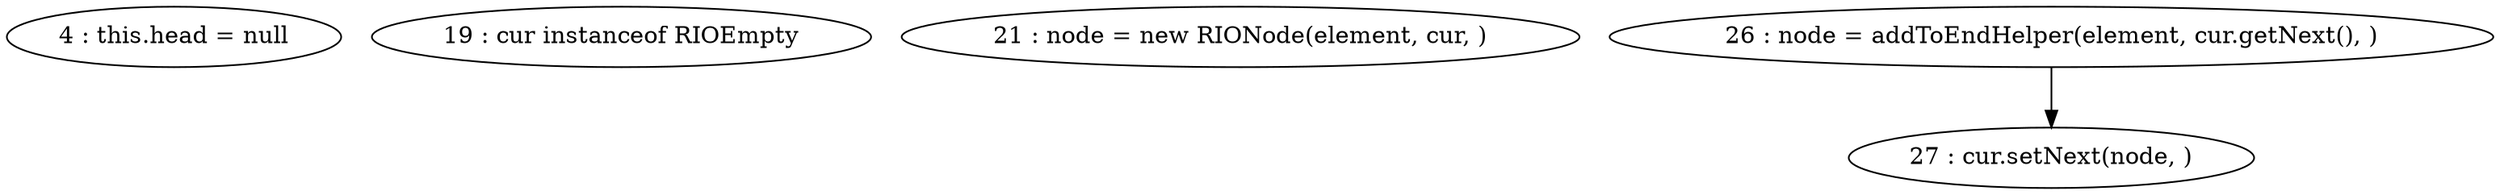 digraph G {
"4 : this.head = null"
"19 : cur instanceof RIOEmpty"
"21 : node = new RIONode(element, cur, )"
"26 : node = addToEndHelper(element, cur.getNext(), )"
"26 : node = addToEndHelper(element, cur.getNext(), )" -> "27 : cur.setNext(node, )"
"27 : cur.setNext(node, )"
}